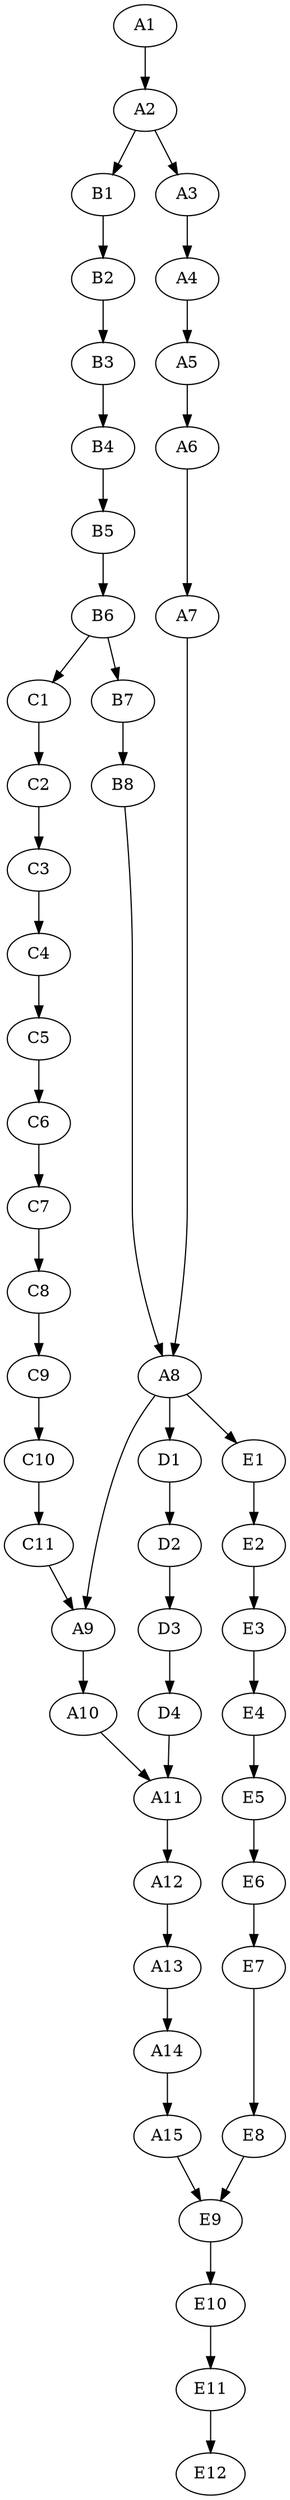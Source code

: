 digraph "oriente_relou50v" {

	"A1" -> "A2" -> "A3" -> "A4" -> "A5" -> "A6" -> "A7" -> "A8" -> "A9" -> "A10" -> "A11" -> "A12" -> "A13" -> "A14" -> "A15";
	"A2" -> "B1" -> "B2" -> "B3" -> "B4" -> "B5" -> "B6" -> "C1";
	"C1" -> "C2" -> "C3" -> "C4" -> "C5" -> "C6" -> "C7" -> "C8" -> "C9" -> "C10" -> "C11" -> "A9";
	"B6" -> "B7" -> "B8" -> "A8";
	"A8" -> "D1" -> "D2" -> "D3" -> "D4" -> "A11";
	"A8" -> "E1" -> "E2" -> "E3" -> "E4" -> "E5" -> "E6" -> "E7" -> "E8" -> "E9" -> "E10" -> "E11" -> "E12" ;
	"A15" -> "E9";
}
